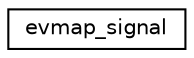 digraph G
{
  edge [fontname="Helvetica",fontsize="10",labelfontname="Helvetica",labelfontsize="10"];
  node [fontname="Helvetica",fontsize="10",shape=record];
  rankdir="LR";
  Node1 [label="evmap_signal",height=0.2,width=0.4,color="black", fillcolor="white", style="filled",URL="$structevmap__signal.html"];
}
